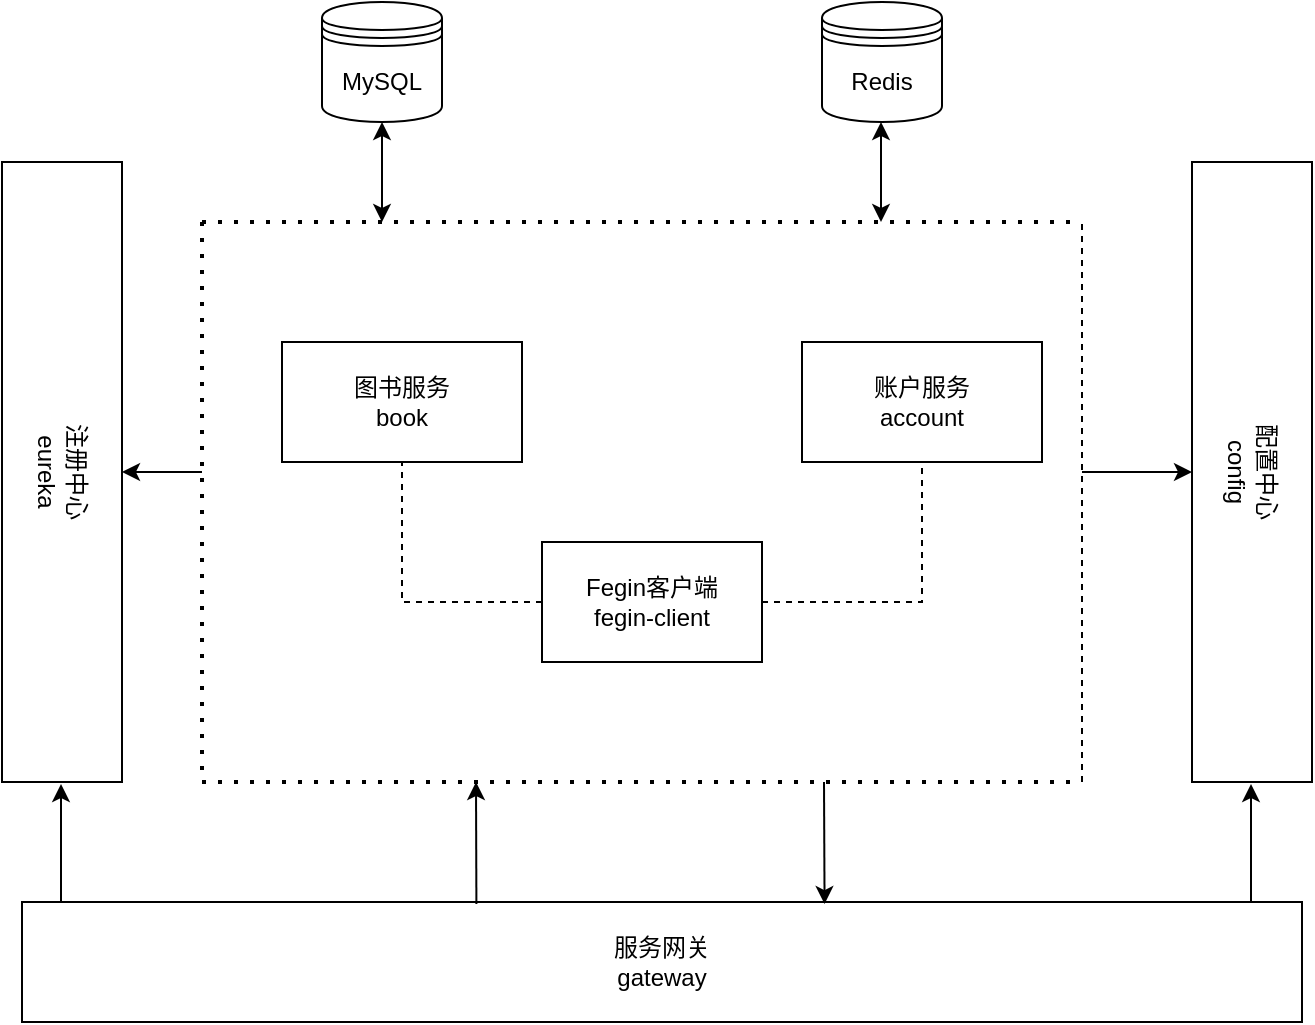 <mxfile version="21.3.2" type="github">
  <diagram id="prtHgNgQTEPvFCAcTncT" name="Page-1">
    <mxGraphModel dx="1571" dy="796" grid="1" gridSize="10" guides="1" tooltips="1" connect="1" arrows="1" fold="1" page="1" pageScale="1" pageWidth="827" pageHeight="1169" math="0" shadow="0">
      <root>
        <mxCell id="0" />
        <mxCell id="1" parent="0" />
        <mxCell id="W1CnCfXpH14r4FqVQnyT-1" value="图书服务&lt;br&gt;book" style="rounded=0;whiteSpace=wrap;html=1;" vertex="1" parent="1">
          <mxGeometry x="160" y="220" width="120" height="60" as="geometry" />
        </mxCell>
        <mxCell id="W1CnCfXpH14r4FqVQnyT-2" value="账户服务&lt;br&gt;account" style="rounded=0;whiteSpace=wrap;html=1;" vertex="1" parent="1">
          <mxGeometry x="420" y="220" width="120" height="60" as="geometry" />
        </mxCell>
        <mxCell id="W1CnCfXpH14r4FqVQnyT-3" value="Fegin客户端&lt;br&gt;fegin-client" style="rounded=0;whiteSpace=wrap;html=1;" vertex="1" parent="1">
          <mxGeometry x="290" y="320" width="110" height="60" as="geometry" />
        </mxCell>
        <mxCell id="W1CnCfXpH14r4FqVQnyT-5" value="" style="endArrow=none;dashed=1;html=1;rounded=0;entryX=0.5;entryY=1;entryDx=0;entryDy=0;" edge="1" parent="1" target="W1CnCfXpH14r4FqVQnyT-1">
          <mxGeometry width="50" height="50" relative="1" as="geometry">
            <mxPoint x="290" y="350" as="sourcePoint" />
            <mxPoint x="170" y="290" as="targetPoint" />
            <Array as="points">
              <mxPoint x="290" y="350" />
              <mxPoint x="220" y="350" />
            </Array>
          </mxGeometry>
        </mxCell>
        <mxCell id="W1CnCfXpH14r4FqVQnyT-6" value="" style="endArrow=none;dashed=1;html=1;rounded=0;entryX=0.5;entryY=1;entryDx=0;entryDy=0;exitX=1;exitY=0.5;exitDx=0;exitDy=0;" edge="1" parent="1" source="W1CnCfXpH14r4FqVQnyT-3" target="W1CnCfXpH14r4FqVQnyT-2">
          <mxGeometry width="50" height="50" relative="1" as="geometry">
            <mxPoint x="410" y="360" as="sourcePoint" />
            <mxPoint x="468" y="280" as="targetPoint" />
            <Array as="points">
              <mxPoint x="480" y="350" />
              <mxPoint x="480" y="290" />
            </Array>
          </mxGeometry>
        </mxCell>
        <mxCell id="W1CnCfXpH14r4FqVQnyT-7" value="注册中心&lt;br&gt;eureka" style="rounded=0;whiteSpace=wrap;html=1;rotation=90;" vertex="1" parent="1">
          <mxGeometry x="-105" y="255" width="310" height="60" as="geometry" />
        </mxCell>
        <mxCell id="W1CnCfXpH14r4FqVQnyT-8" value="MySQL" style="shape=datastore;whiteSpace=wrap;html=1;" vertex="1" parent="1">
          <mxGeometry x="180" y="50" width="60" height="60" as="geometry" />
        </mxCell>
        <mxCell id="W1CnCfXpH14r4FqVQnyT-9" value="Redis" style="shape=datastore;whiteSpace=wrap;html=1;" vertex="1" parent="1">
          <mxGeometry x="430" y="50" width="60" height="60" as="geometry" />
        </mxCell>
        <mxCell id="W1CnCfXpH14r4FqVQnyT-12" value="" style="endArrow=none;dashed=1;html=1;dashPattern=1 3;strokeWidth=2;rounded=0;" edge="1" parent="1">
          <mxGeometry width="50" height="50" relative="1" as="geometry">
            <mxPoint x="120" y="160" as="sourcePoint" />
            <mxPoint x="560" y="160" as="targetPoint" />
          </mxGeometry>
        </mxCell>
        <mxCell id="W1CnCfXpH14r4FqVQnyT-13" value="" style="endArrow=none;dashed=1;html=1;dashPattern=1 3;strokeWidth=2;rounded=0;" edge="1" parent="1">
          <mxGeometry width="50" height="50" relative="1" as="geometry">
            <mxPoint x="120" y="160" as="sourcePoint" />
            <mxPoint x="120" y="440" as="targetPoint" />
            <Array as="points" />
          </mxGeometry>
        </mxCell>
        <mxCell id="W1CnCfXpH14r4FqVQnyT-14" value="" style="endArrow=none;dashed=1;html=1;dashPattern=1 3;strokeWidth=2;rounded=0;" edge="1" parent="1">
          <mxGeometry width="50" height="50" relative="1" as="geometry">
            <mxPoint x="120" y="440" as="sourcePoint" />
            <mxPoint x="560" y="440" as="targetPoint" />
            <Array as="points">
              <mxPoint x="360" y="440" />
            </Array>
          </mxGeometry>
        </mxCell>
        <mxCell id="W1CnCfXpH14r4FqVQnyT-15" value="" style="endArrow=none;dashed=1;html=1;rounded=0;" edge="1" parent="1">
          <mxGeometry width="50" height="50" relative="1" as="geometry">
            <mxPoint x="560" y="440" as="sourcePoint" />
            <mxPoint x="560" y="160" as="targetPoint" />
          </mxGeometry>
        </mxCell>
        <mxCell id="W1CnCfXpH14r4FqVQnyT-16" value="" style="endArrow=classic;startArrow=classic;html=1;rounded=0;entryX=0.5;entryY=1;entryDx=0;entryDy=0;" edge="1" parent="1" target="W1CnCfXpH14r4FqVQnyT-8">
          <mxGeometry width="50" height="50" relative="1" as="geometry">
            <mxPoint x="210" y="160" as="sourcePoint" />
            <mxPoint x="430" y="240" as="targetPoint" />
            <Array as="points" />
          </mxGeometry>
        </mxCell>
        <mxCell id="W1CnCfXpH14r4FqVQnyT-17" value="" style="endArrow=classic;startArrow=classic;html=1;rounded=0;entryX=0.5;entryY=1;entryDx=0;entryDy=0;" edge="1" parent="1">
          <mxGeometry width="50" height="50" relative="1" as="geometry">
            <mxPoint x="459.5" y="160" as="sourcePoint" />
            <mxPoint x="459.5" y="110" as="targetPoint" />
            <Array as="points" />
          </mxGeometry>
        </mxCell>
        <mxCell id="W1CnCfXpH14r4FqVQnyT-21" value="配置中心&lt;br&gt;config" style="rounded=0;whiteSpace=wrap;html=1;rotation=90;" vertex="1" parent="1">
          <mxGeometry x="490" y="255" width="310" height="60" as="geometry" />
        </mxCell>
        <mxCell id="W1CnCfXpH14r4FqVQnyT-22" value="" style="endArrow=classic;html=1;rounded=0;entryX=0.5;entryY=1;entryDx=0;entryDy=0;" edge="1" parent="1" target="W1CnCfXpH14r4FqVQnyT-21">
          <mxGeometry width="50" height="50" relative="1" as="geometry">
            <mxPoint x="560" y="285" as="sourcePoint" />
            <mxPoint x="610" y="290" as="targetPoint" />
          </mxGeometry>
        </mxCell>
        <mxCell id="W1CnCfXpH14r4FqVQnyT-23" value="" style="endArrow=classic;html=1;rounded=0;entryX=0.5;entryY=0;entryDx=0;entryDy=0;" edge="1" parent="1" target="W1CnCfXpH14r4FqVQnyT-7">
          <mxGeometry width="50" height="50" relative="1" as="geometry">
            <mxPoint x="120" y="285" as="sourcePoint" />
            <mxPoint x="300" y="240" as="targetPoint" />
          </mxGeometry>
        </mxCell>
        <mxCell id="W1CnCfXpH14r4FqVQnyT-24" value="服务网关&lt;br&gt;gateway" style="rounded=0;whiteSpace=wrap;html=1;" vertex="1" parent="1">
          <mxGeometry x="30" y="500" width="640" height="60" as="geometry" />
        </mxCell>
        <mxCell id="W1CnCfXpH14r4FqVQnyT-26" value="" style="endArrow=classic;html=1;rounded=0;exitX=0.266;exitY=-0.017;exitDx=0;exitDy=0;exitPerimeter=0;" edge="1" parent="1">
          <mxGeometry width="50" height="50" relative="1" as="geometry">
            <mxPoint x="644.5" y="500" as="sourcePoint" />
            <mxPoint x="644.5" y="441" as="targetPoint" />
          </mxGeometry>
        </mxCell>
        <mxCell id="W1CnCfXpH14r4FqVQnyT-27" value="" style="endArrow=classic;html=1;rounded=0;exitX=0.266;exitY=-0.017;exitDx=0;exitDy=0;exitPerimeter=0;" edge="1" parent="1">
          <mxGeometry width="50" height="50" relative="1" as="geometry">
            <mxPoint x="49.5" y="500" as="sourcePoint" />
            <mxPoint x="49.5" y="441" as="targetPoint" />
          </mxGeometry>
        </mxCell>
        <mxCell id="W1CnCfXpH14r4FqVQnyT-28" value="" style="endArrow=classic;html=1;rounded=0;entryX=0.627;entryY=0.017;entryDx=0;entryDy=0;entryPerimeter=0;" edge="1" parent="1" target="W1CnCfXpH14r4FqVQnyT-24">
          <mxGeometry width="50" height="50" relative="1" as="geometry">
            <mxPoint x="431" y="440" as="sourcePoint" />
            <mxPoint x="670" y="240" as="targetPoint" />
          </mxGeometry>
        </mxCell>
        <mxCell id="W1CnCfXpH14r4FqVQnyT-30" value="" style="endArrow=classic;html=1;rounded=0;exitX=0.355;exitY=0.017;exitDx=0;exitDy=0;exitPerimeter=0;" edge="1" parent="1" source="W1CnCfXpH14r4FqVQnyT-24">
          <mxGeometry width="50" height="50" relative="1" as="geometry">
            <mxPoint x="620" y="290" as="sourcePoint" />
            <mxPoint x="257" y="440" as="targetPoint" />
          </mxGeometry>
        </mxCell>
      </root>
    </mxGraphModel>
  </diagram>
</mxfile>
